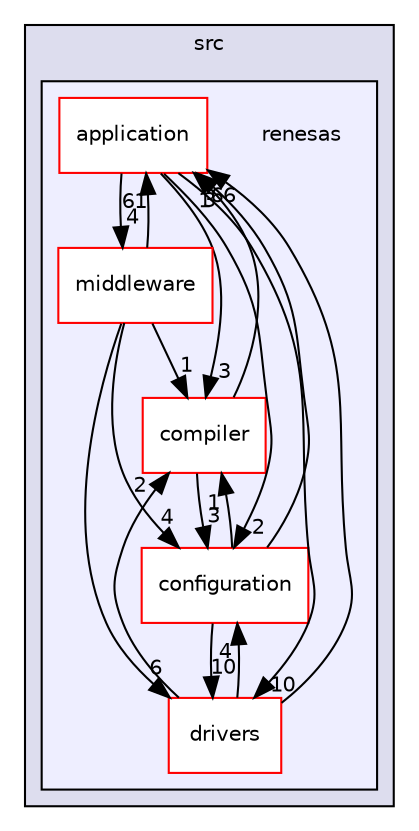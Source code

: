 digraph "renesas" {
  compound=true
  node [ fontsize="10", fontname="Helvetica"];
  edge [ labelfontsize="10", labelfontname="Helvetica"];
  subgraph clusterdir_68267d1309a1af8e8297ef4c3efbcdba {
    graph [ bgcolor="#ddddee", pencolor="black", label="src" fontname="Helvetica", fontsize="10", URL="dir_68267d1309a1af8e8297ef4c3efbcdba.html"]
  subgraph clusterdir_eb43ea11873235cfcda9a52bf58b71d6 {
    graph [ bgcolor="#eeeeff", pencolor="black", label="" URL="dir_eb43ea11873235cfcda9a52bf58b71d6.html"];
    dir_eb43ea11873235cfcda9a52bf58b71d6 [shape=plaintext label="renesas"];
    dir_eda2a6d705da8f3400ffe9a7dcb90b30 [shape=box label="application" color="red" fillcolor="white" style="filled" URL="dir_eda2a6d705da8f3400ffe9a7dcb90b30.html"];
    dir_f029f3251b48bb3d01d309310e82fd9d [shape=box label="compiler" color="red" fillcolor="white" style="filled" URL="dir_f029f3251b48bb3d01d309310e82fd9d.html"];
    dir_95f7b9d4854ca187ae337d299db232bb [shape=box label="configuration" color="red" fillcolor="white" style="filled" URL="dir_95f7b9d4854ca187ae337d299db232bb.html"];
    dir_08ce54ab20ebf3a819d624811685620e [shape=box label="drivers" color="red" fillcolor="white" style="filled" URL="dir_08ce54ab20ebf3a819d624811685620e.html"];
    dir_180fb5dbcfe56f00ba097c6057eb79b8 [shape=box label="middleware" color="red" fillcolor="white" style="filled" URL="dir_180fb5dbcfe56f00ba097c6057eb79b8.html"];
  }
  }
  dir_eda2a6d705da8f3400ffe9a7dcb90b30->dir_f029f3251b48bb3d01d309310e82fd9d [headlabel="3", labeldistance=1.5 headhref="dir_000002_000020.html"];
  dir_eda2a6d705da8f3400ffe9a7dcb90b30->dir_95f7b9d4854ca187ae337d299db232bb [headlabel="2", labeldistance=1.5 headhref="dir_000002_000009.html"];
  dir_eda2a6d705da8f3400ffe9a7dcb90b30->dir_08ce54ab20ebf3a819d624811685620e [headlabel="10", labeldistance=1.5 headhref="dir_000002_000006.html"];
  dir_eda2a6d705da8f3400ffe9a7dcb90b30->dir_180fb5dbcfe56f00ba097c6057eb79b8 [headlabel="4", labeldistance=1.5 headhref="dir_000002_000010.html"];
  dir_f029f3251b48bb3d01d309310e82fd9d->dir_eda2a6d705da8f3400ffe9a7dcb90b30 [headlabel="1", labeldistance=1.5 headhref="dir_000020_000002.html"];
  dir_f029f3251b48bb3d01d309310e82fd9d->dir_95f7b9d4854ca187ae337d299db232bb [headlabel="3", labeldistance=1.5 headhref="dir_000020_000009.html"];
  dir_95f7b9d4854ca187ae337d299db232bb->dir_eda2a6d705da8f3400ffe9a7dcb90b30 [headlabel="3", labeldistance=1.5 headhref="dir_000009_000002.html"];
  dir_95f7b9d4854ca187ae337d299db232bb->dir_f029f3251b48bb3d01d309310e82fd9d [headlabel="1", labeldistance=1.5 headhref="dir_000009_000020.html"];
  dir_95f7b9d4854ca187ae337d299db232bb->dir_08ce54ab20ebf3a819d624811685620e [headlabel="10", labeldistance=1.5 headhref="dir_000009_000006.html"];
  dir_08ce54ab20ebf3a819d624811685620e->dir_eda2a6d705da8f3400ffe9a7dcb90b30 [headlabel="66", labeldistance=1.5 headhref="dir_000006_000002.html"];
  dir_08ce54ab20ebf3a819d624811685620e->dir_f029f3251b48bb3d01d309310e82fd9d [headlabel="2", labeldistance=1.5 headhref="dir_000006_000020.html"];
  dir_08ce54ab20ebf3a819d624811685620e->dir_95f7b9d4854ca187ae337d299db232bb [headlabel="4", labeldistance=1.5 headhref="dir_000006_000009.html"];
  dir_180fb5dbcfe56f00ba097c6057eb79b8->dir_eda2a6d705da8f3400ffe9a7dcb90b30 [headlabel="61", labeldistance=1.5 headhref="dir_000010_000002.html"];
  dir_180fb5dbcfe56f00ba097c6057eb79b8->dir_f029f3251b48bb3d01d309310e82fd9d [headlabel="1", labeldistance=1.5 headhref="dir_000010_000020.html"];
  dir_180fb5dbcfe56f00ba097c6057eb79b8->dir_95f7b9d4854ca187ae337d299db232bb [headlabel="4", labeldistance=1.5 headhref="dir_000010_000009.html"];
  dir_180fb5dbcfe56f00ba097c6057eb79b8->dir_08ce54ab20ebf3a819d624811685620e [headlabel="6", labeldistance=1.5 headhref="dir_000010_000006.html"];
}
